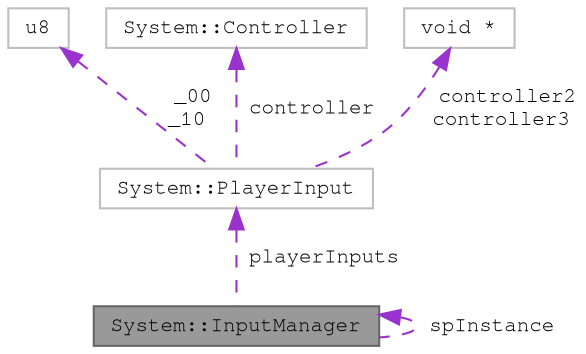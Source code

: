 digraph "System::InputManager"
{
 // LATEX_PDF_SIZE
  bgcolor="transparent";
  edge [fontname=FreeMono,fontsize=10,labelfontname=FreeMono,labelfontsize=10];
  node [fontname=FreeMono,fontsize=10,shape=box,height=0.2,width=0.4];
  Node1 [label="System::InputManager",height=0.2,width=0.4,color="gray40", fillcolor="grey60", style="filled", fontcolor="black",tooltip=" "];
  Node1 -> Node1 [dir="back",color="darkorchid3",style="dashed",label=" spInstance" ];
  Node2 -> Node1 [dir="back",color="darkorchid3",style="dashed",label=" playerInputs" ];
  Node2 [label="System::PlayerInput",height=0.2,width=0.4,color="grey75", fillcolor="white", style="filled",URL="$class_system_1_1_player_input.html",tooltip=" "];
  Node3 -> Node2 [dir="back",color="darkorchid3",style="dashed",label=" _00\n_10" ];
  Node3 [label="u8",height=0.2,width=0.4,color="grey75", fillcolor="white", style="filled",tooltip=" "];
  Node4 -> Node2 [dir="back",color="darkorchid3",style="dashed",label=" controller" ];
  Node4 [label="System::Controller",height=0.2,width=0.4,color="grey75", fillcolor="white", style="filled",URL="$class_system_1_1_controller.html",tooltip=" "];
  Node5 -> Node2 [dir="back",color="darkorchid3",style="dashed",label=" controller2\ncontroller3" ];
  Node5 [label="void *",height=0.2,width=0.4,color="grey75", fillcolor="white", style="filled",tooltip=" "];
}
